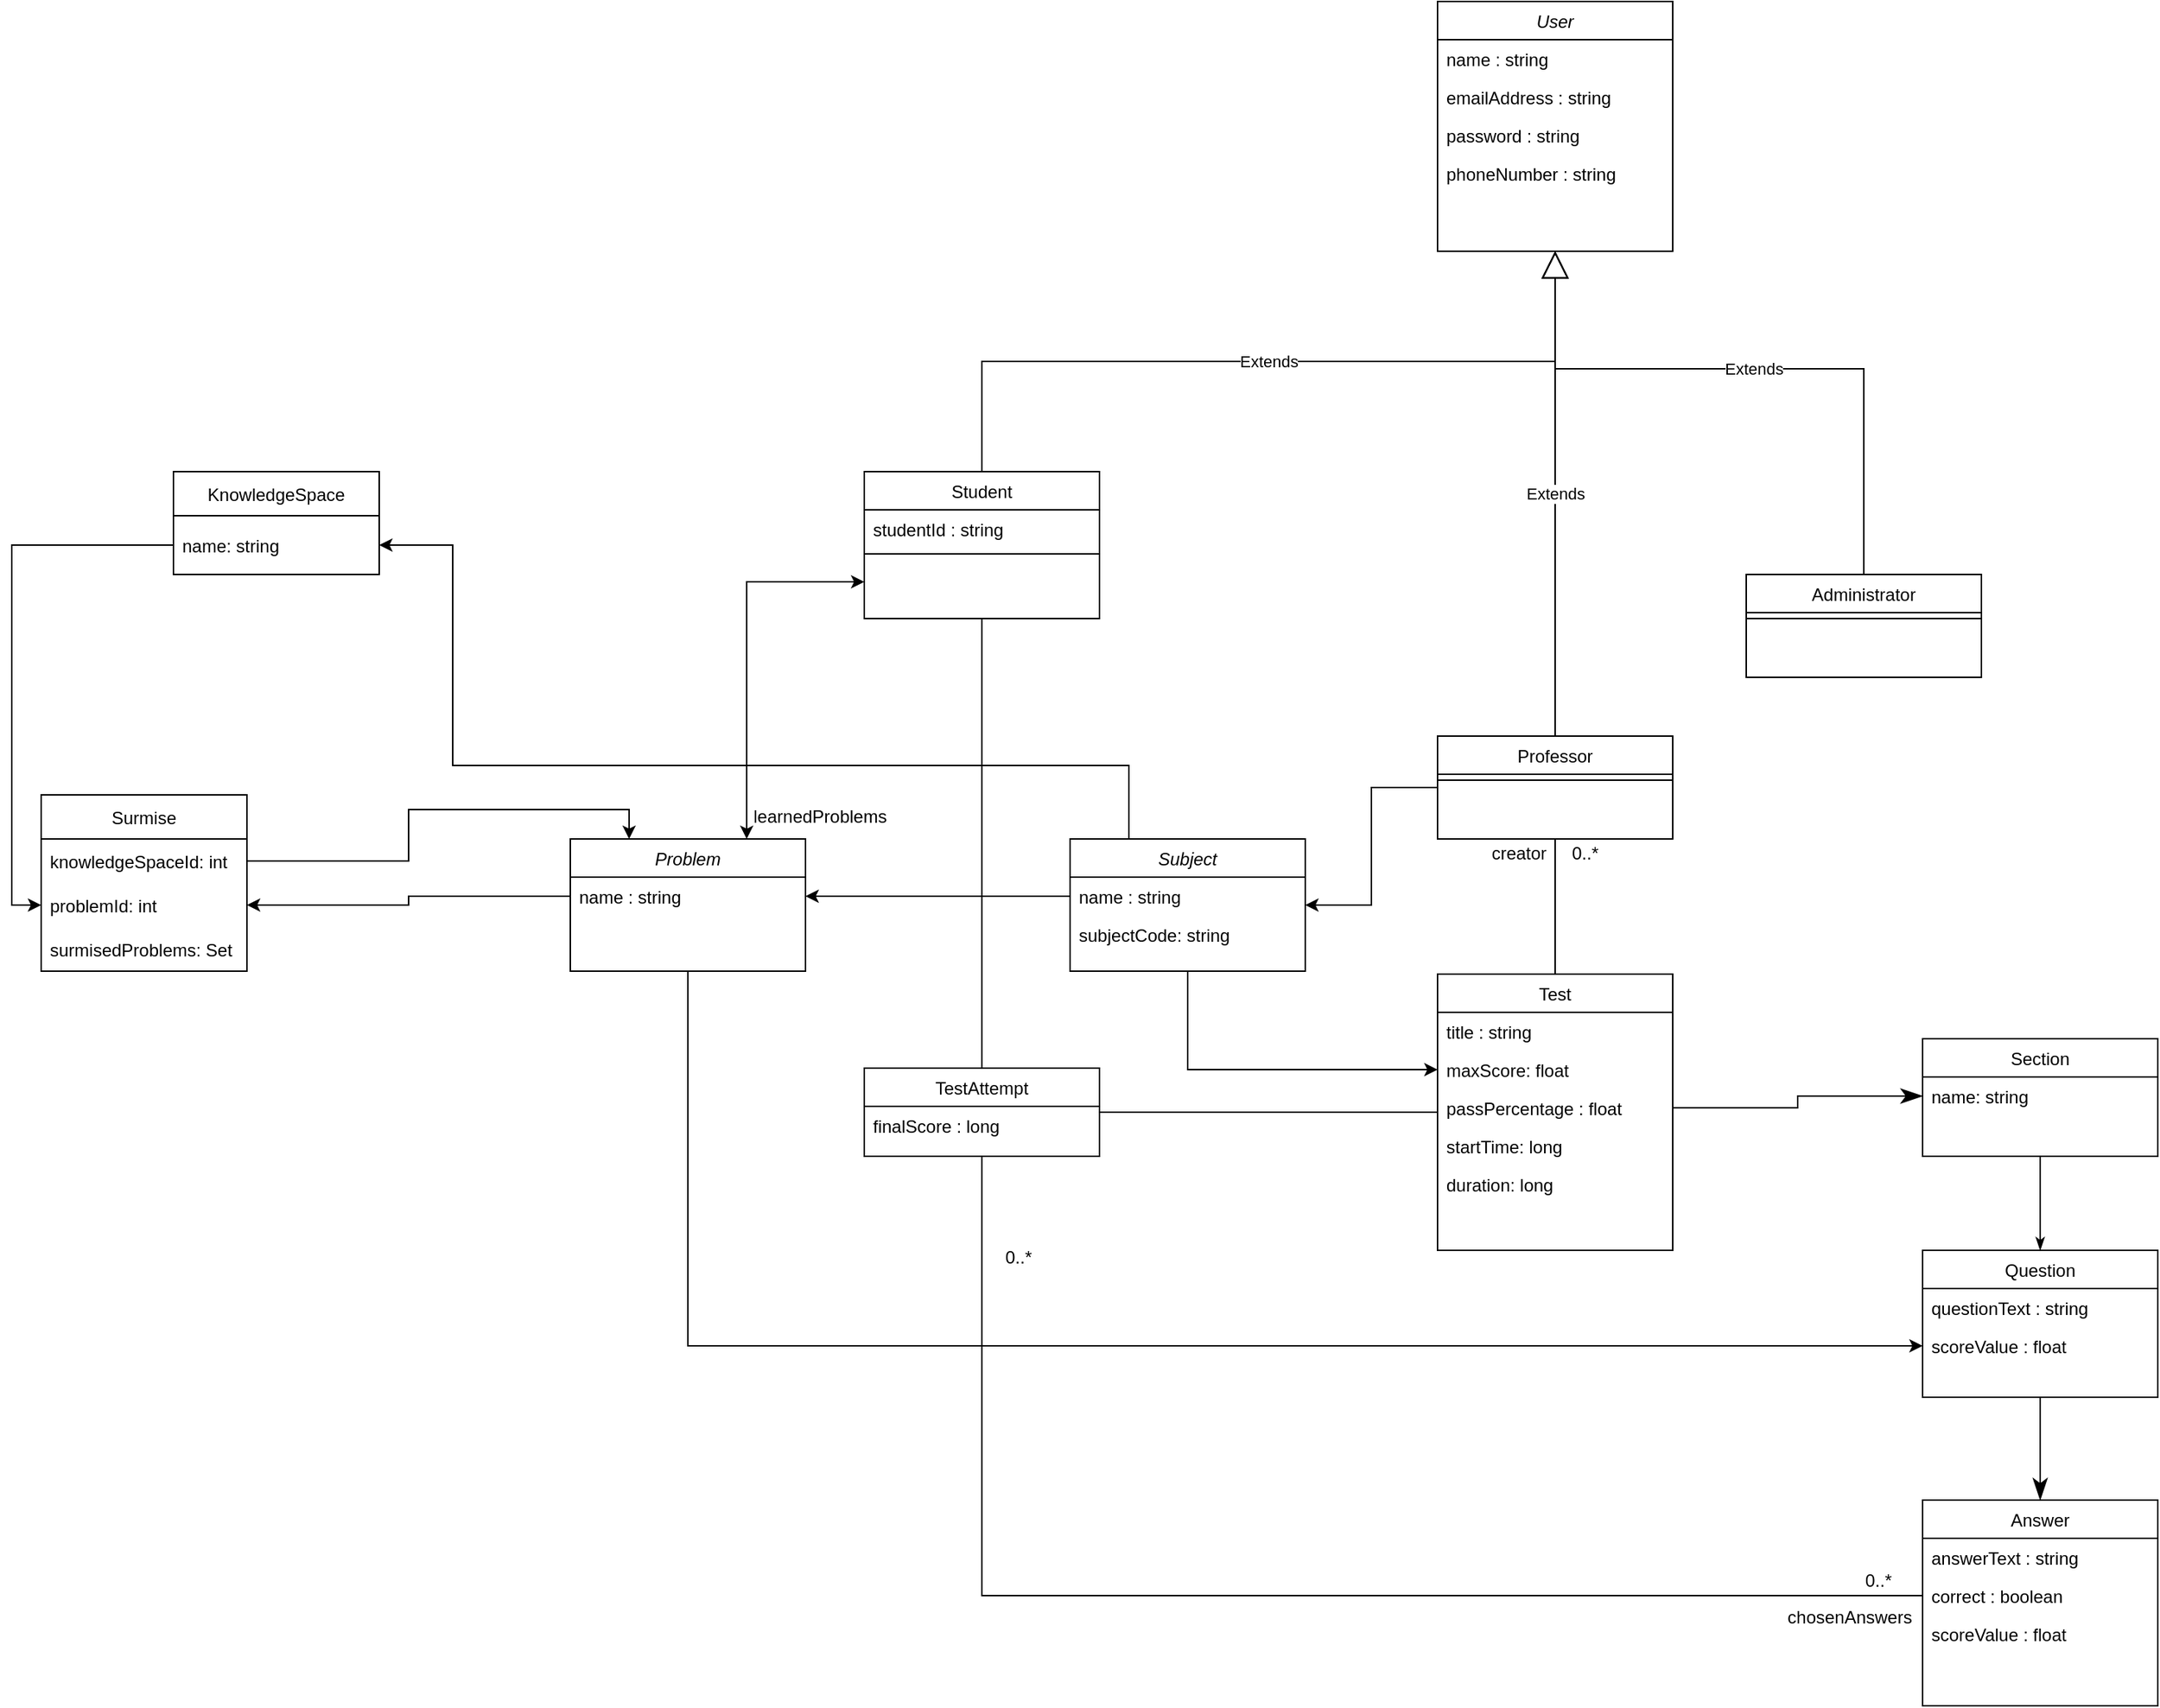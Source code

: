 <mxfile version="15.7.4" type="device"><diagram id="C5RBs43oDa-KdzZeNtuy" name="Page-1"><mxGraphModel dx="4249" dy="2527" grid="1" gridSize="10" guides="1" tooltips="1" connect="1" arrows="1" fold="1" page="1" pageScale="1" pageWidth="827" pageHeight="1169" math="0" shadow="0"><root><mxCell id="WIyWlLk6GJQsqaUBKTNV-0"/><mxCell id="WIyWlLk6GJQsqaUBKTNV-1" parent="WIyWlLk6GJQsqaUBKTNV-0"/><mxCell id="zkfFHV4jXpPFQw0GAbJ--0" value="User" style="swimlane;fontStyle=2;align=center;verticalAlign=top;childLayout=stackLayout;horizontal=1;startSize=26;horizontalStack=0;resizeParent=1;resizeLast=0;collapsible=1;marginBottom=0;rounded=0;shadow=0;strokeWidth=1;" parent="WIyWlLk6GJQsqaUBKTNV-1" vertex="1"><mxGeometry x="-200" y="-120" width="160" height="170" as="geometry"><mxRectangle x="230" y="140" width="160" height="26" as="alternateBounds"/></mxGeometry></mxCell><mxCell id="zkfFHV4jXpPFQw0GAbJ--1" value="name : string" style="text;align=left;verticalAlign=top;spacingLeft=4;spacingRight=4;overflow=hidden;rotatable=0;points=[[0,0.5],[1,0.5]];portConstraint=eastwest;" parent="zkfFHV4jXpPFQw0GAbJ--0" vertex="1"><mxGeometry y="26" width="160" height="26" as="geometry"/></mxCell><mxCell id="zkfFHV4jXpPFQw0GAbJ--2" value="emailAddress : string" style="text;align=left;verticalAlign=top;spacingLeft=4;spacingRight=4;overflow=hidden;rotatable=0;points=[[0,0.5],[1,0.5]];portConstraint=eastwest;rounded=0;shadow=0;html=0;" parent="zkfFHV4jXpPFQw0GAbJ--0" vertex="1"><mxGeometry y="52" width="160" height="26" as="geometry"/></mxCell><mxCell id="zkfFHV4jXpPFQw0GAbJ--3" value="password : string" style="text;align=left;verticalAlign=top;spacingLeft=4;spacingRight=4;overflow=hidden;rotatable=0;points=[[0,0.5],[1,0.5]];portConstraint=eastwest;rounded=0;shadow=0;html=0;" parent="zkfFHV4jXpPFQw0GAbJ--0" vertex="1"><mxGeometry y="78" width="160" height="26" as="geometry"/></mxCell><mxCell id="4tAH2C186ea-SbCOds6p-18" value="phoneNumber : string" style="text;align=left;verticalAlign=top;spacingLeft=4;spacingRight=4;overflow=hidden;rotatable=0;points=[[0,0.5],[1,0.5]];portConstraint=eastwest;rounded=0;shadow=0;html=0;" parent="zkfFHV4jXpPFQw0GAbJ--0" vertex="1"><mxGeometry y="104" width="160" height="26" as="geometry"/></mxCell><mxCell id="PThH6P_cnTyyZUTPDZkd-11" style="edgeStyle=orthogonalEdgeStyle;rounded=0;orthogonalLoop=1;jettySize=auto;html=1;exitX=0.5;exitY=1;exitDx=0;exitDy=0;entryX=0.5;entryY=0;entryDx=0;entryDy=0;endArrow=none;endFill=0;" parent="WIyWlLk6GJQsqaUBKTNV-1" source="zkfFHV4jXpPFQw0GAbJ--6" target="zkfFHV4jXpPFQw0GAbJ--17" edge="1"><mxGeometry relative="1" as="geometry"/></mxCell><mxCell id="zkfFHV4jXpPFQw0GAbJ--6" value="Student" style="swimlane;fontStyle=0;align=center;verticalAlign=top;childLayout=stackLayout;horizontal=1;startSize=26;horizontalStack=0;resizeParent=1;resizeLast=0;collapsible=1;marginBottom=0;rounded=0;shadow=0;strokeWidth=1;" parent="WIyWlLk6GJQsqaUBKTNV-1" vertex="1"><mxGeometry x="-590" y="200" width="160" height="100" as="geometry"><mxRectangle x="130" y="380" width="160" height="26" as="alternateBounds"/></mxGeometry></mxCell><mxCell id="zkfFHV4jXpPFQw0GAbJ--7" value="studentId : string" style="text;align=left;verticalAlign=top;spacingLeft=4;spacingRight=4;overflow=hidden;rotatable=0;points=[[0,0.5],[1,0.5]];portConstraint=eastwest;" parent="zkfFHV4jXpPFQw0GAbJ--6" vertex="1"><mxGeometry y="26" width="160" height="26" as="geometry"/></mxCell><mxCell id="zkfFHV4jXpPFQw0GAbJ--9" value="" style="line;html=1;strokeWidth=1;align=left;verticalAlign=middle;spacingTop=-1;spacingLeft=3;spacingRight=3;rotatable=0;labelPosition=right;points=[];portConstraint=eastwest;" parent="zkfFHV4jXpPFQw0GAbJ--6" vertex="1"><mxGeometry y="52" width="160" height="8" as="geometry"/></mxCell><mxCell id="t877fA-Nk5mLV07EXNzt-7" style="edgeStyle=orthogonalEdgeStyle;rounded=0;orthogonalLoop=1;jettySize=auto;html=1;exitX=0.5;exitY=1;exitDx=0;exitDy=0;endArrow=none;endFill=0;entryX=0.5;entryY=0;entryDx=0;entryDy=0;" parent="WIyWlLk6GJQsqaUBKTNV-1" source="zkfFHV4jXpPFQw0GAbJ--13" target="PThH6P_cnTyyZUTPDZkd-1" edge="1"><mxGeometry relative="1" as="geometry"><mxPoint x="-290" y="590" as="targetPoint"/></mxGeometry></mxCell><mxCell id="J9ZmB_bgxEgQe99PnXLI-9" style="edgeStyle=orthogonalEdgeStyle;rounded=0;orthogonalLoop=1;jettySize=auto;html=1;exitX=0;exitY=0.5;exitDx=0;exitDy=0;entryX=1;entryY=0.5;entryDx=0;entryDy=0;startArrow=none;startFill=0;" parent="WIyWlLk6GJQsqaUBKTNV-1" source="zkfFHV4jXpPFQw0GAbJ--13" target="J9ZmB_bgxEgQe99PnXLI-0" edge="1"><mxGeometry relative="1" as="geometry"/></mxCell><mxCell id="zkfFHV4jXpPFQw0GAbJ--13" value="Professor" style="swimlane;fontStyle=0;align=center;verticalAlign=top;childLayout=stackLayout;horizontal=1;startSize=26;horizontalStack=0;resizeParent=1;resizeLast=0;collapsible=1;marginBottom=0;rounded=0;shadow=0;strokeWidth=1;" parent="WIyWlLk6GJQsqaUBKTNV-1" vertex="1"><mxGeometry x="-200" y="380" width="160" height="70" as="geometry"><mxRectangle x="340" y="380" width="170" height="26" as="alternateBounds"/></mxGeometry></mxCell><mxCell id="zkfFHV4jXpPFQw0GAbJ--15" value="" style="line;html=1;strokeWidth=1;align=left;verticalAlign=middle;spacingTop=-1;spacingLeft=3;spacingRight=3;rotatable=0;labelPosition=right;points=[];portConstraint=eastwest;" parent="zkfFHV4jXpPFQw0GAbJ--13" vertex="1"><mxGeometry y="26" width="160" height="8" as="geometry"/></mxCell><mxCell id="PThH6P_cnTyyZUTPDZkd-10" style="edgeStyle=orthogonalEdgeStyle;rounded=0;orthogonalLoop=1;jettySize=auto;html=1;exitX=0.5;exitY=1;exitDx=0;exitDy=0;entryX=0;entryY=0.5;entryDx=0;entryDy=0;endArrow=none;endFill=0;" parent="WIyWlLk6GJQsqaUBKTNV-1" source="zkfFHV4jXpPFQw0GAbJ--17" target="t877fA-Nk5mLV07EXNzt-6" edge="1"><mxGeometry relative="1" as="geometry"/></mxCell><mxCell id="zkfFHV4jXpPFQw0GAbJ--17" value="TestAttempt" style="swimlane;fontStyle=0;align=center;verticalAlign=top;childLayout=stackLayout;horizontal=1;startSize=26;horizontalStack=0;resizeParent=1;resizeLast=0;collapsible=1;marginBottom=0;rounded=0;shadow=0;strokeWidth=1;" parent="WIyWlLk6GJQsqaUBKTNV-1" vertex="1"><mxGeometry x="-590" y="606" width="160" height="60" as="geometry"><mxRectangle x="550" y="140" width="160" height="26" as="alternateBounds"/></mxGeometry></mxCell><mxCell id="PThH6P_cnTyyZUTPDZkd-14" value="finalScore : long" style="text;align=left;verticalAlign=top;spacingLeft=4;spacingRight=4;overflow=hidden;rotatable=0;points=[[0,0.5],[1,0.5]];portConstraint=eastwest;" parent="zkfFHV4jXpPFQw0GAbJ--17" vertex="1"><mxGeometry y="26" width="160" height="26" as="geometry"/></mxCell><mxCell id="4tAH2C186ea-SbCOds6p-0" value="Question" style="swimlane;fontStyle=0;align=center;verticalAlign=top;childLayout=stackLayout;horizontal=1;startSize=26;horizontalStack=0;resizeParent=1;resizeLast=0;collapsible=1;marginBottom=0;rounded=0;shadow=0;strokeWidth=1;" parent="WIyWlLk6GJQsqaUBKTNV-1" vertex="1"><mxGeometry x="130" y="730" width="160" height="100" as="geometry"><mxRectangle x="550" y="140" width="160" height="26" as="alternateBounds"/></mxGeometry></mxCell><mxCell id="4tAH2C186ea-SbCOds6p-1" value="questionText : string" style="text;align=left;verticalAlign=top;spacingLeft=4;spacingRight=4;overflow=hidden;rotatable=0;points=[[0,0.5],[1,0.5]];portConstraint=eastwest;" parent="4tAH2C186ea-SbCOds6p-0" vertex="1"><mxGeometry y="26" width="160" height="26" as="geometry"/></mxCell><mxCell id="t877fA-Nk5mLV07EXNzt-11" value="scoreValue : float" style="text;align=left;verticalAlign=top;spacingLeft=4;spacingRight=4;overflow=hidden;rotatable=0;points=[[0,0.5],[1,0.5]];portConstraint=eastwest;" parent="4tAH2C186ea-SbCOds6p-0" vertex="1"><mxGeometry y="52" width="160" height="26" as="geometry"/></mxCell><mxCell id="4tAH2C186ea-SbCOds6p-19" value="Administrator" style="swimlane;fontStyle=0;align=center;verticalAlign=top;childLayout=stackLayout;horizontal=1;startSize=26;horizontalStack=0;resizeParent=1;resizeLast=0;collapsible=1;marginBottom=0;rounded=0;shadow=0;strokeWidth=1;" parent="WIyWlLk6GJQsqaUBKTNV-1" vertex="1"><mxGeometry x="10" y="270" width="160" height="70" as="geometry"><mxRectangle x="340" y="380" width="170" height="26" as="alternateBounds"/></mxGeometry></mxCell><mxCell id="4tAH2C186ea-SbCOds6p-21" value="" style="line;html=1;strokeWidth=1;align=left;verticalAlign=middle;spacingTop=-1;spacingLeft=3;spacingRight=3;rotatable=0;labelPosition=right;points=[];portConstraint=eastwest;" parent="4tAH2C186ea-SbCOds6p-19" vertex="1"><mxGeometry y="26" width="160" height="8" as="geometry"/></mxCell><mxCell id="4tAH2C186ea-SbCOds6p-23" value="Extends" style="endArrow=block;endSize=16;endFill=0;html=1;rounded=0;exitX=0.5;exitY=0;exitDx=0;exitDy=0;entryX=0.5;entryY=1;entryDx=0;entryDy=0;edgeStyle=orthogonalEdgeStyle;" parent="WIyWlLk6GJQsqaUBKTNV-1" source="4tAH2C186ea-SbCOds6p-19" target="zkfFHV4jXpPFQw0GAbJ--0" edge="1"><mxGeometry width="160" relative="1" as="geometry"><mxPoint x="-80" y="210" as="sourcePoint"/><mxPoint x="80" y="210" as="targetPoint"/><Array as="points"><mxPoint x="90" y="130"/><mxPoint x="-120" y="130"/></Array></mxGeometry></mxCell><mxCell id="4tAH2C186ea-SbCOds6p-24" value="Extends" style="endArrow=block;endSize=16;endFill=0;html=1;rounded=0;exitX=0.5;exitY=0;exitDx=0;exitDy=0;entryX=0.5;entryY=1;entryDx=0;entryDy=0;edgeStyle=orthogonalEdgeStyle;" parent="WIyWlLk6GJQsqaUBKTNV-1" source="zkfFHV4jXpPFQw0GAbJ--13" target="zkfFHV4jXpPFQw0GAbJ--0" edge="1"><mxGeometry width="160" relative="1" as="geometry"><mxPoint x="90" y="330" as="sourcePoint"/><mxPoint x="-110" y="190" as="targetPoint"/></mxGeometry></mxCell><mxCell id="4tAH2C186ea-SbCOds6p-25" value="Extends" style="endArrow=block;endSize=16;endFill=0;html=1;rounded=0;exitX=0.5;exitY=0;exitDx=0;exitDy=0;edgeStyle=orthogonalEdgeStyle;entryX=0.5;entryY=1;entryDx=0;entryDy=0;" parent="WIyWlLk6GJQsqaUBKTNV-1" source="zkfFHV4jXpPFQw0GAbJ--6" target="zkfFHV4jXpPFQw0GAbJ--0" edge="1"><mxGeometry width="160" relative="1" as="geometry"><mxPoint x="100" y="340" as="sourcePoint"/><mxPoint x="-180" y="220" as="targetPoint"/></mxGeometry></mxCell><mxCell id="t877fA-Nk5mLV07EXNzt-0" value="Answer" style="swimlane;fontStyle=0;align=center;verticalAlign=top;childLayout=stackLayout;horizontal=1;startSize=26;horizontalStack=0;resizeParent=1;resizeLast=0;collapsible=1;marginBottom=0;rounded=0;shadow=0;strokeWidth=1;" parent="WIyWlLk6GJQsqaUBKTNV-1" vertex="1"><mxGeometry x="130" y="900" width="160" height="140" as="geometry"><mxRectangle x="550" y="140" width="160" height="26" as="alternateBounds"/></mxGeometry></mxCell><mxCell id="t877fA-Nk5mLV07EXNzt-1" value="answerText : string" style="text;align=left;verticalAlign=top;spacingLeft=4;spacingRight=4;overflow=hidden;rotatable=0;points=[[0,0.5],[1,0.5]];portConstraint=eastwest;" parent="t877fA-Nk5mLV07EXNzt-0" vertex="1"><mxGeometry y="26" width="160" height="26" as="geometry"/></mxCell><mxCell id="t877fA-Nk5mLV07EXNzt-6" value="correct : boolean" style="text;align=left;verticalAlign=top;spacingLeft=4;spacingRight=4;overflow=hidden;rotatable=0;points=[[0,0.5],[1,0.5]];portConstraint=eastwest;" parent="t877fA-Nk5mLV07EXNzt-0" vertex="1"><mxGeometry y="52" width="160" height="26" as="geometry"/></mxCell><mxCell id="PThH6P_cnTyyZUTPDZkd-0" value="scoreValue : float" style="text;align=left;verticalAlign=top;spacingLeft=4;spacingRight=4;overflow=hidden;rotatable=0;points=[[0,0.5],[1,0.5]];portConstraint=eastwest;" parent="t877fA-Nk5mLV07EXNzt-0" vertex="1"><mxGeometry y="78" width="160" height="26" as="geometry"/></mxCell><mxCell id="t877fA-Nk5mLV07EXNzt-3" value="" style="endArrow=classicThin;html=1;endSize=12;startArrow=none;startSize=14;startFill=0;edgeStyle=orthogonalEdgeStyle;align=left;verticalAlign=bottom;rounded=0;exitX=1;exitY=0.5;exitDx=0;exitDy=0;endFill=1;entryX=0;entryY=0.5;entryDx=0;entryDy=0;" parent="WIyWlLk6GJQsqaUBKTNV-1" source="PThH6P_cnTyyZUTPDZkd-7" target="J9ZmB_bgxEgQe99PnXLI-25" edge="1"><mxGeometry x="-0.964" y="-22" relative="1" as="geometry"><mxPoint x="-350" y="769" as="sourcePoint"/><mxPoint x="80" y="590" as="targetPoint"/><mxPoint as="offset"/></mxGeometry></mxCell><mxCell id="t877fA-Nk5mLV07EXNzt-4" value="" style="endArrow=classicThin;html=1;endSize=12;startArrow=none;startSize=14;startFill=0;edgeStyle=orthogonalEdgeStyle;align=left;verticalAlign=bottom;rounded=0;entryX=0.5;entryY=0;entryDx=0;entryDy=0;exitX=0.5;exitY=1;exitDx=0;exitDy=0;endFill=1;" parent="WIyWlLk6GJQsqaUBKTNV-1" source="4tAH2C186ea-SbCOds6p-0" target="t877fA-Nk5mLV07EXNzt-0" edge="1"><mxGeometry x="-0.463" y="10" relative="1" as="geometry"><mxPoint x="190" y="610" as="sourcePoint"/><mxPoint x="460" y="660" as="targetPoint"/><mxPoint y="1" as="offset"/></mxGeometry></mxCell><mxCell id="t877fA-Nk5mLV07EXNzt-8" value="0..*" style="text;html=1;align=center;verticalAlign=middle;resizable=0;points=[];autosize=1;strokeColor=none;fillColor=none;" parent="WIyWlLk6GJQsqaUBKTNV-1" vertex="1"><mxGeometry x="-115" y="450" width="30" height="20" as="geometry"/></mxCell><mxCell id="PThH6P_cnTyyZUTPDZkd-15" style="edgeStyle=orthogonalEdgeStyle;rounded=0;orthogonalLoop=1;jettySize=auto;html=1;endArrow=none;endFill=0;entryX=1;entryY=0.5;entryDx=0;entryDy=0;" parent="WIyWlLk6GJQsqaUBKTNV-1" source="PThH6P_cnTyyZUTPDZkd-1" target="zkfFHV4jXpPFQw0GAbJ--17" edge="1"><mxGeometry relative="1" as="geometry"><mxPoint x="-360.0" y="628" as="targetPoint"/></mxGeometry></mxCell><mxCell id="PThH6P_cnTyyZUTPDZkd-1" value="Test" style="swimlane;fontStyle=0;align=center;verticalAlign=top;childLayout=stackLayout;horizontal=1;startSize=26;horizontalStack=0;resizeParent=1;resizeLast=0;collapsible=1;marginBottom=0;rounded=0;shadow=0;strokeWidth=1;" parent="WIyWlLk6GJQsqaUBKTNV-1" vertex="1"><mxGeometry x="-200" y="542" width="160" height="188" as="geometry"><mxRectangle x="550" y="140" width="160" height="26" as="alternateBounds"/></mxGeometry></mxCell><mxCell id="zkfFHV4jXpPFQw0GAbJ--18" value="title : string" style="text;align=left;verticalAlign=top;spacingLeft=4;spacingRight=4;overflow=hidden;rotatable=0;points=[[0,0.5],[1,0.5]];portConstraint=eastwest;" parent="PThH6P_cnTyyZUTPDZkd-1" vertex="1"><mxGeometry y="26" width="160" height="26" as="geometry"/></mxCell><mxCell id="PThH6P_cnTyyZUTPDZkd-6" value="maxScore: float" style="text;align=left;verticalAlign=top;spacingLeft=4;spacingRight=4;overflow=hidden;rotatable=0;points=[[0,0.5],[1,0.5]];portConstraint=eastwest;rounded=0;shadow=0;html=0;" parent="PThH6P_cnTyyZUTPDZkd-1" vertex="1"><mxGeometry y="52" width="160" height="26" as="geometry"/></mxCell><mxCell id="PThH6P_cnTyyZUTPDZkd-7" value="passPercentage : float" style="text;align=left;verticalAlign=top;spacingLeft=4;spacingRight=4;overflow=hidden;rotatable=0;points=[[0,0.5],[1,0.5]];portConstraint=eastwest;rounded=0;shadow=0;html=0;" parent="PThH6P_cnTyyZUTPDZkd-1" vertex="1"><mxGeometry y="78" width="160" height="26" as="geometry"/></mxCell><mxCell id="PThH6P_cnTyyZUTPDZkd-3" value="startTime: long" style="text;align=left;verticalAlign=top;spacingLeft=4;spacingRight=4;overflow=hidden;rotatable=0;points=[[0,0.5],[1,0.5]];portConstraint=eastwest;rounded=0;shadow=0;html=0;" parent="PThH6P_cnTyyZUTPDZkd-1" vertex="1"><mxGeometry y="104" width="160" height="26" as="geometry"/></mxCell><mxCell id="PThH6P_cnTyyZUTPDZkd-5" value="duration: long" style="text;align=left;verticalAlign=top;spacingLeft=4;spacingRight=4;overflow=hidden;rotatable=0;points=[[0,0.5],[1,0.5]];portConstraint=eastwest;rounded=0;shadow=0;html=0;" parent="PThH6P_cnTyyZUTPDZkd-1" vertex="1"><mxGeometry y="130" width="160" height="26" as="geometry"/></mxCell><mxCell id="PThH6P_cnTyyZUTPDZkd-16" value="0..*" style="text;html=1;strokeColor=none;fillColor=none;align=center;verticalAlign=middle;whiteSpace=wrap;rounded=0;" parent="WIyWlLk6GJQsqaUBKTNV-1" vertex="1"><mxGeometry x="-510" y="720" width="50" height="30" as="geometry"/></mxCell><mxCell id="PThH6P_cnTyyZUTPDZkd-17" value="0..*" style="text;html=1;strokeColor=none;fillColor=none;align=center;verticalAlign=middle;whiteSpace=wrap;rounded=0;" parent="WIyWlLk6GJQsqaUBKTNV-1" vertex="1"><mxGeometry x="70" y="940" width="60" height="30" as="geometry"/></mxCell><mxCell id="PThH6P_cnTyyZUTPDZkd-19" value="creator" style="text;html=1;align=center;verticalAlign=middle;resizable=0;points=[];autosize=1;strokeColor=none;fillColor=none;" parent="WIyWlLk6GJQsqaUBKTNV-1" vertex="1"><mxGeometry x="-170" y="450" width="50" height="20" as="geometry"/></mxCell><mxCell id="PThH6P_cnTyyZUTPDZkd-23" value="chosenAnswers" style="text;html=1;align=center;verticalAlign=middle;resizable=0;points=[];autosize=1;strokeColor=none;fillColor=none;" parent="WIyWlLk6GJQsqaUBKTNV-1" vertex="1"><mxGeometry x="30" y="970" width="100" height="20" as="geometry"/></mxCell><mxCell id="J9ZmB_bgxEgQe99PnXLI-0" value="Subject" style="swimlane;fontStyle=2;align=center;verticalAlign=top;childLayout=stackLayout;horizontal=1;startSize=26;horizontalStack=0;resizeParent=1;resizeLast=0;collapsible=1;marginBottom=0;rounded=0;shadow=0;strokeWidth=1;" parent="WIyWlLk6GJQsqaUBKTNV-1" vertex="1"><mxGeometry x="-450" y="450" width="160" height="90" as="geometry"><mxRectangle x="230" y="140" width="160" height="26" as="alternateBounds"/></mxGeometry></mxCell><mxCell id="J9ZmB_bgxEgQe99PnXLI-1" value="name : string" style="text;align=left;verticalAlign=top;spacingLeft=4;spacingRight=4;overflow=hidden;rotatable=0;points=[[0,0.5],[1,0.5]];portConstraint=eastwest;" parent="J9ZmB_bgxEgQe99PnXLI-0" vertex="1"><mxGeometry y="26" width="160" height="26" as="geometry"/></mxCell><mxCell id="J9ZmB_bgxEgQe99PnXLI-2" value="subjectCode: string" style="text;align=left;verticalAlign=top;spacingLeft=4;spacingRight=4;overflow=hidden;rotatable=0;points=[[0,0.5],[1,0.5]];portConstraint=eastwest;rounded=0;shadow=0;html=0;" parent="J9ZmB_bgxEgQe99PnXLI-0" vertex="1"><mxGeometry y="52" width="160" height="26" as="geometry"/></mxCell><mxCell id="J9ZmB_bgxEgQe99PnXLI-21" style="edgeStyle=orthogonalEdgeStyle;rounded=0;orthogonalLoop=1;jettySize=auto;html=1;exitX=0.5;exitY=1;exitDx=0;exitDy=0;entryX=0;entryY=0.5;entryDx=0;entryDy=0;startArrow=none;startFill=0;" parent="WIyWlLk6GJQsqaUBKTNV-1" source="J9ZmB_bgxEgQe99PnXLI-5" target="t877fA-Nk5mLV07EXNzt-11" edge="1"><mxGeometry relative="1" as="geometry"/></mxCell><mxCell id="qENRhBseLhNqcqoz0IWL-21" style="edgeStyle=orthogonalEdgeStyle;rounded=0;orthogonalLoop=1;jettySize=auto;html=1;exitX=0.75;exitY=0;exitDx=0;exitDy=0;entryX=0;entryY=0.75;entryDx=0;entryDy=0;startArrow=classic;startFill=1;endArrow=classic;endFill=1;" edge="1" parent="WIyWlLk6GJQsqaUBKTNV-1" source="J9ZmB_bgxEgQe99PnXLI-5" target="zkfFHV4jXpPFQw0GAbJ--6"><mxGeometry relative="1" as="geometry"/></mxCell><mxCell id="J9ZmB_bgxEgQe99PnXLI-5" value="Problem" style="swimlane;fontStyle=2;align=center;verticalAlign=top;childLayout=stackLayout;horizontal=1;startSize=26;horizontalStack=0;resizeParent=1;resizeLast=0;collapsible=1;marginBottom=0;rounded=0;shadow=0;strokeWidth=1;" parent="WIyWlLk6GJQsqaUBKTNV-1" vertex="1"><mxGeometry x="-790" y="450" width="160" height="90" as="geometry"><mxRectangle x="230" y="140" width="160" height="26" as="alternateBounds"/></mxGeometry></mxCell><mxCell id="J9ZmB_bgxEgQe99PnXLI-6" value="name : string" style="text;align=left;verticalAlign=top;spacingLeft=4;spacingRight=4;overflow=hidden;rotatable=0;points=[[0,0.5],[1,0.5]];portConstraint=eastwest;" parent="J9ZmB_bgxEgQe99PnXLI-5" vertex="1"><mxGeometry y="26" width="160" height="26" as="geometry"/></mxCell><mxCell id="J9ZmB_bgxEgQe99PnXLI-15" style="edgeStyle=orthogonalEdgeStyle;rounded=0;orthogonalLoop=1;jettySize=auto;html=1;exitX=0;exitY=0.5;exitDx=0;exitDy=0;entryX=1;entryY=0.5;entryDx=0;entryDy=0;startArrow=none;startFill=0;" parent="WIyWlLk6GJQsqaUBKTNV-1" source="J9ZmB_bgxEgQe99PnXLI-1" target="J9ZmB_bgxEgQe99PnXLI-6" edge="1"><mxGeometry relative="1" as="geometry"/></mxCell><mxCell id="J9ZmB_bgxEgQe99PnXLI-23" style="edgeStyle=orthogonalEdgeStyle;rounded=0;orthogonalLoop=1;jettySize=auto;html=1;exitX=0;exitY=0.5;exitDx=0;exitDy=0;entryX=0.5;entryY=1;entryDx=0;entryDy=0;startArrow=classic;startFill=1;endArrow=none;endFill=0;" parent="WIyWlLk6GJQsqaUBKTNV-1" source="PThH6P_cnTyyZUTPDZkd-6" target="J9ZmB_bgxEgQe99PnXLI-0" edge="1"><mxGeometry relative="1" as="geometry"/></mxCell><mxCell id="J9ZmB_bgxEgQe99PnXLI-27" style="edgeStyle=orthogonalEdgeStyle;rounded=0;orthogonalLoop=1;jettySize=auto;html=1;exitX=0.5;exitY=1;exitDx=0;exitDy=0;entryX=0.5;entryY=0;entryDx=0;entryDy=0;startArrow=none;startFill=0;endArrow=classicThin;endFill=1;" parent="WIyWlLk6GJQsqaUBKTNV-1" source="J9ZmB_bgxEgQe99PnXLI-24" target="4tAH2C186ea-SbCOds6p-0" edge="1"><mxGeometry relative="1" as="geometry"/></mxCell><mxCell id="J9ZmB_bgxEgQe99PnXLI-24" value="Section" style="swimlane;fontStyle=0;align=center;verticalAlign=top;childLayout=stackLayout;horizontal=1;startSize=26;horizontalStack=0;resizeParent=1;resizeLast=0;collapsible=1;marginBottom=0;rounded=0;shadow=0;strokeWidth=1;" parent="WIyWlLk6GJQsqaUBKTNV-1" vertex="1"><mxGeometry x="130" y="586" width="160" height="80" as="geometry"><mxRectangle x="550" y="140" width="160" height="26" as="alternateBounds"/></mxGeometry></mxCell><mxCell id="J9ZmB_bgxEgQe99PnXLI-25" value="name: string" style="text;align=left;verticalAlign=top;spacingLeft=4;spacingRight=4;overflow=hidden;rotatable=0;points=[[0,0.5],[1,0.5]];portConstraint=eastwest;" parent="J9ZmB_bgxEgQe99PnXLI-24" vertex="1"><mxGeometry y="26" width="160" height="26" as="geometry"/></mxCell><mxCell id="qENRhBseLhNqcqoz0IWL-6" value="KnowledgeSpace" style="swimlane;fontStyle=0;childLayout=stackLayout;horizontal=1;startSize=30;horizontalStack=0;resizeParent=1;resizeParentMax=0;resizeLast=0;collapsible=1;marginBottom=0;" vertex="1" parent="WIyWlLk6GJQsqaUBKTNV-1"><mxGeometry x="-1060" y="200" width="140" height="70" as="geometry"/></mxCell><mxCell id="qENRhBseLhNqcqoz0IWL-7" value="name: string" style="text;strokeColor=none;fillColor=none;align=left;verticalAlign=middle;spacingLeft=4;spacingRight=4;overflow=hidden;points=[[0,0.5],[1,0.5]];portConstraint=eastwest;rotatable=0;" vertex="1" parent="qENRhBseLhNqcqoz0IWL-6"><mxGeometry y="30" width="140" height="40" as="geometry"/></mxCell><mxCell id="qENRhBseLhNqcqoz0IWL-11" value="Surmise" style="swimlane;fontStyle=0;childLayout=stackLayout;horizontal=1;startSize=30;horizontalStack=0;resizeParent=1;resizeParentMax=0;resizeLast=0;collapsible=1;marginBottom=0;" vertex="1" parent="WIyWlLk6GJQsqaUBKTNV-1"><mxGeometry x="-1150" y="420" width="140" height="120" as="geometry"/></mxCell><mxCell id="qENRhBseLhNqcqoz0IWL-12" value="knowledgeSpaceId: int" style="text;strokeColor=none;fillColor=none;align=left;verticalAlign=middle;spacingLeft=4;spacingRight=4;overflow=hidden;points=[[0,0.5],[1,0.5]];portConstraint=eastwest;rotatable=0;" vertex="1" parent="qENRhBseLhNqcqoz0IWL-11"><mxGeometry y="30" width="140" height="30" as="geometry"/></mxCell><mxCell id="qENRhBseLhNqcqoz0IWL-13" value="problemId: int" style="text;strokeColor=none;fillColor=none;align=left;verticalAlign=middle;spacingLeft=4;spacingRight=4;overflow=hidden;points=[[0,0.5],[1,0.5]];portConstraint=eastwest;rotatable=0;" vertex="1" parent="qENRhBseLhNqcqoz0IWL-11"><mxGeometry y="60" width="140" height="30" as="geometry"/></mxCell><mxCell id="qENRhBseLhNqcqoz0IWL-14" value="surmisedProblems: Set" style="text;strokeColor=none;fillColor=none;align=left;verticalAlign=middle;spacingLeft=4;spacingRight=4;overflow=hidden;points=[[0,0.5],[1,0.5]];portConstraint=eastwest;rotatable=0;" vertex="1" parent="qENRhBseLhNqcqoz0IWL-11"><mxGeometry y="90" width="140" height="30" as="geometry"/></mxCell><mxCell id="qENRhBseLhNqcqoz0IWL-17" style="edgeStyle=orthogonalEdgeStyle;rounded=0;orthogonalLoop=1;jettySize=auto;html=1;entryX=0;entryY=0.5;entryDx=0;entryDy=0;exitX=0;exitY=0.5;exitDx=0;exitDy=0;" edge="1" parent="WIyWlLk6GJQsqaUBKTNV-1" source="qENRhBseLhNqcqoz0IWL-7" target="qENRhBseLhNqcqoz0IWL-13"><mxGeometry relative="1" as="geometry"><mxPoint x="-1140" y="270" as="sourcePoint"/><mxPoint x="-1190" y="370" as="targetPoint"/></mxGeometry></mxCell><mxCell id="qENRhBseLhNqcqoz0IWL-18" style="edgeStyle=orthogonalEdgeStyle;rounded=0;orthogonalLoop=1;jettySize=auto;html=1;exitX=0;exitY=0.5;exitDx=0;exitDy=0;entryX=1;entryY=0.5;entryDx=0;entryDy=0;" edge="1" parent="WIyWlLk6GJQsqaUBKTNV-1" source="J9ZmB_bgxEgQe99PnXLI-6" target="qENRhBseLhNqcqoz0IWL-13"><mxGeometry relative="1" as="geometry"/></mxCell><mxCell id="qENRhBseLhNqcqoz0IWL-19" style="edgeStyle=orthogonalEdgeStyle;rounded=0;orthogonalLoop=1;jettySize=auto;html=1;exitX=1;exitY=0.5;exitDx=0;exitDy=0;entryX=0.25;entryY=0;entryDx=0;entryDy=0;" edge="1" parent="WIyWlLk6GJQsqaUBKTNV-1" source="qENRhBseLhNqcqoz0IWL-12" target="J9ZmB_bgxEgQe99PnXLI-5"><mxGeometry relative="1" as="geometry"/></mxCell><mxCell id="qENRhBseLhNqcqoz0IWL-20" style="edgeStyle=orthogonalEdgeStyle;rounded=0;orthogonalLoop=1;jettySize=auto;html=1;exitX=1;exitY=0.5;exitDx=0;exitDy=0;entryX=0.25;entryY=0;entryDx=0;entryDy=0;startArrow=classic;startFill=1;endArrow=none;endFill=0;" edge="1" parent="WIyWlLk6GJQsqaUBKTNV-1" source="qENRhBseLhNqcqoz0IWL-7" target="J9ZmB_bgxEgQe99PnXLI-0"><mxGeometry relative="1" as="geometry"><mxPoint x="-920" y="275" as="sourcePoint"/><Array as="points"><mxPoint x="-870" y="250"/><mxPoint x="-870" y="400"/><mxPoint x="-410" y="400"/></Array></mxGeometry></mxCell><mxCell id="qENRhBseLhNqcqoz0IWL-22" value="learnedProblems" style="text;html=1;strokeColor=none;fillColor=none;align=center;verticalAlign=middle;whiteSpace=wrap;rounded=0;" vertex="1" parent="WIyWlLk6GJQsqaUBKTNV-1"><mxGeometry x="-650" y="420" width="60" height="30" as="geometry"/></mxCell></root></mxGraphModel></diagram></mxfile>